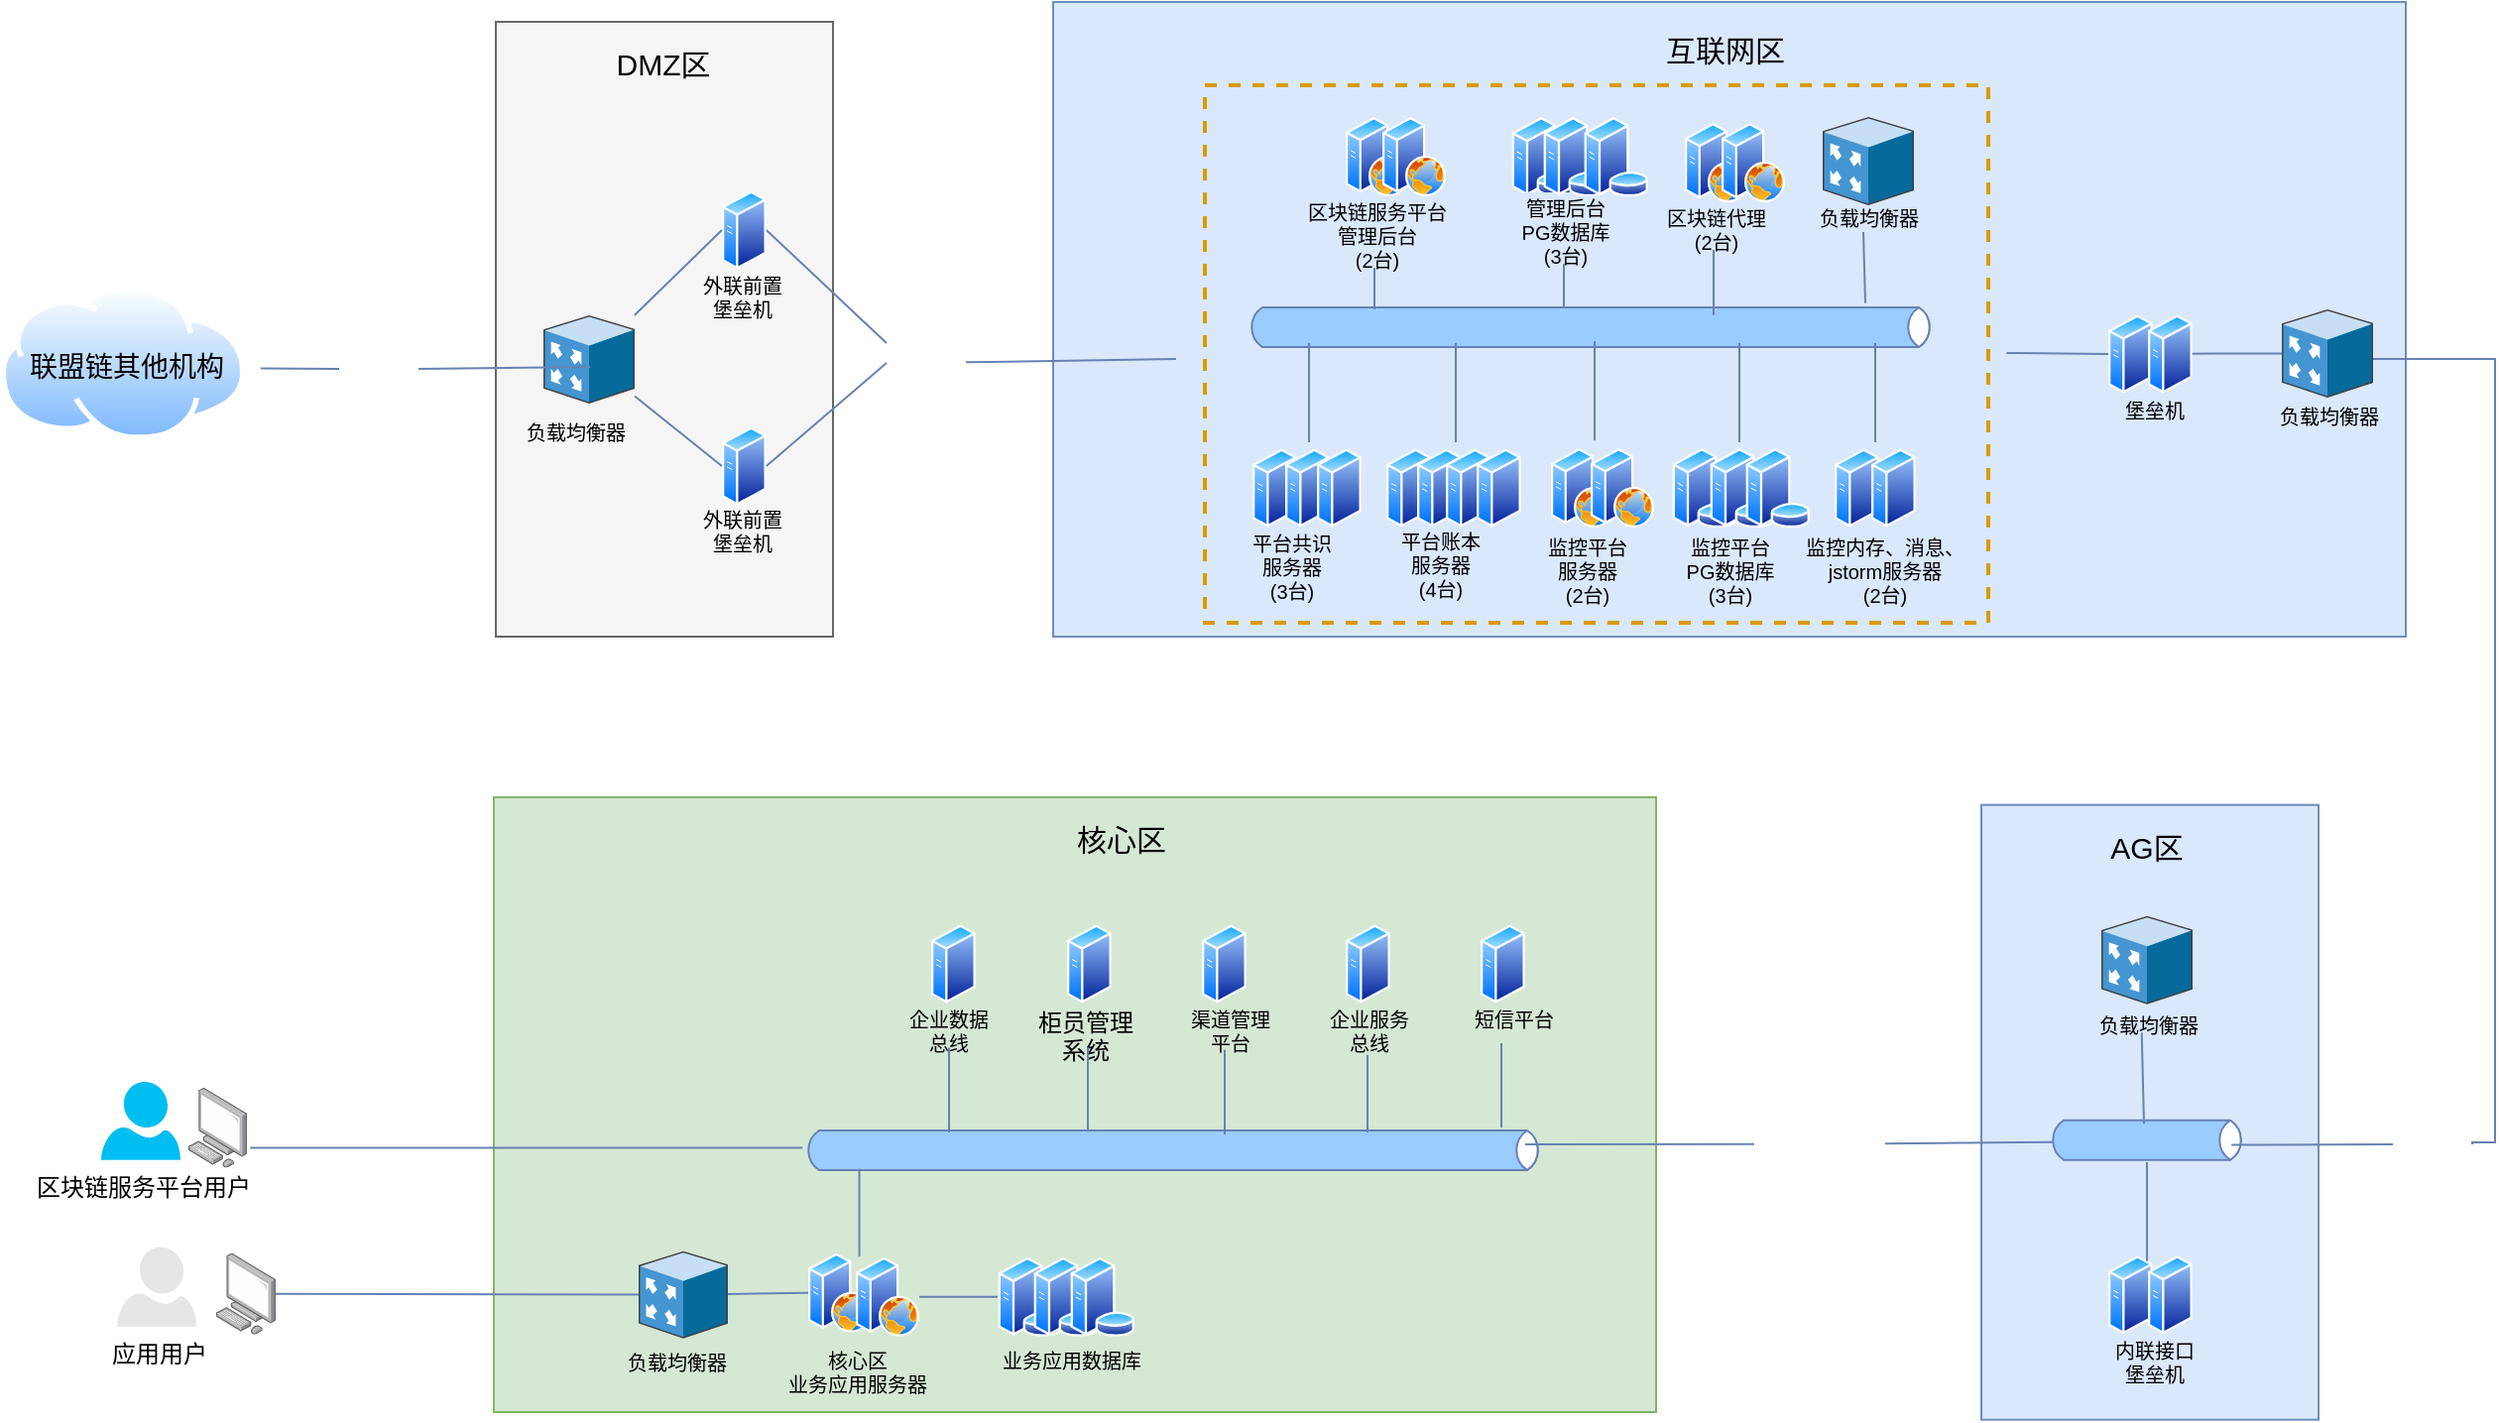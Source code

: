 <mxfile version="12.1.3" type="github" pages="1">
  <diagram id="5cKMBXo00QwnDW6Vnjaq" name="Page-1">
    <mxGraphModel dx="1553" dy="948" grid="0" gridSize="10" guides="1" tooltips="1" connect="1" arrows="1" fold="1" page="1" pageScale="1" pageWidth="3300" pageHeight="4681" math="0" shadow="0">
      <root>
        <mxCell id="0"/>
        <mxCell id="1" parent="0"/>
        <mxCell id="jVW55D45m2aqDD3Mp7KM-1" value="" style="rounded=0;whiteSpace=wrap;html=1;strokeColor=#6c8ebf;strokeWidth=1;fillColor=#dae8fc;fontSize=12;align=center;" parent="1" vertex="1">
          <mxGeometry x="558" y="30" width="682" height="320" as="geometry"/>
        </mxCell>
        <mxCell id="jVW55D45m2aqDD3Mp7KM-2" value="" style="rounded=0;whiteSpace=wrap;html=1;strokeColor=#666666;fillColor=#f5f5f5;fontSize=12;align=center;fontColor=#333333;" parent="1" vertex="1">
          <mxGeometry x="277" y="40" width="170" height="310" as="geometry"/>
        </mxCell>
        <mxCell id="jVW55D45m2aqDD3Mp7KM-9" value="" style="shape=image;html=1;verticalAlign=top;verticalLabelPosition=bottom;labelBackgroundColor=#ffffff;imageAspect=0;aspect=fixed;image=https://cdn4.iconfinder.com/data/icons/VISTA/networking/png/128/firewall.png;strokeColor=#6881B3;fillColor=#99CCFF;fontSize=12;align=center;" parent="1" vertex="1">
          <mxGeometry x="198" y="195" width="40" height="40" as="geometry"/>
        </mxCell>
        <mxCell id="jVW55D45m2aqDD3Mp7KM-10" value="" style="endArrow=none;html=1;fontSize=12;entryX=0;entryY=0.5;entryDx=0;entryDy=0;exitX=1.114;exitY=0.482;exitDx=0;exitDy=0;exitPerimeter=0;strokeColor=#6881B3;" parent="1" target="jVW55D45m2aqDD3Mp7KM-9" edge="1">
          <mxGeometry width="50" height="50" relative="1" as="geometry">
            <mxPoint x="158.42" y="214.762" as="sourcePoint"/>
            <mxPoint x="215" y="252" as="targetPoint"/>
          </mxGeometry>
        </mxCell>
        <mxCell id="jVW55D45m2aqDD3Mp7KM-11" value="" style="shadow=0;dashed=0;html=1;labelPosition=center;verticalLabelPosition=bottom;verticalAlign=top;align=center;outlineConnect=0;shape=mxgraph.veeam.3d.proxy_appliance;direction=east;" parent="1" vertex="1">
          <mxGeometry x="301" y="188" width="46" height="44.562" as="geometry"/>
        </mxCell>
        <mxCell id="jVW55D45m2aqDD3Mp7KM-12" value="&lt;font style=&quot;font-size: 15px&quot;&gt;DMZ区&lt;/font&gt;" style="text;html=1;resizable=0;points=[];autosize=1;align=center;verticalAlign=top;spacingTop=-4;fontSize=12;" parent="1" vertex="1">
          <mxGeometry x="332" y="50" width="58" height="15" as="geometry"/>
        </mxCell>
        <mxCell id="jVW55D45m2aqDD3Mp7KM-13" value="" style="endArrow=none;html=1;strokeColor=#6881B3;strokeWidth=1;fontSize=12;exitX=1;exitY=0.5;exitDx=0;exitDy=0;entryX=0.512;entryY=0.583;entryDx=0;entryDy=0;entryPerimeter=0;" parent="1" source="jVW55D45m2aqDD3Mp7KM-9" target="jVW55D45m2aqDD3Mp7KM-11" edge="1">
          <mxGeometry width="50" height="50" relative="1" as="geometry">
            <mxPoint x="217" y="205" as="sourcePoint"/>
            <mxPoint x="327" y="132" as="targetPoint"/>
          </mxGeometry>
        </mxCell>
        <mxCell id="jVW55D45m2aqDD3Mp7KM-14" value="&lt;font style=&quot;font-size: 15px&quot;&gt;互联网区&lt;/font&gt;" style="text;html=1;resizable=0;points=[];autosize=1;align=left;verticalAlign=top;spacingTop=-4;fontSize=12;" parent="1" vertex="1">
          <mxGeometry x="864.5" y="43" width="70" height="15" as="geometry"/>
        </mxCell>
        <mxCell id="jVW55D45m2aqDD3Mp7KM-15" value="" style="shape=image;html=1;verticalAlign=top;verticalLabelPosition=bottom;labelBackgroundColor=#ffffff;imageAspect=0;aspect=fixed;image=https://cdn4.iconfinder.com/data/icons/VISTA/networking/png/128/firewall.png;strokeColor=#6881B3;fillColor=#99CCFF;fontSize=12;align=center;" parent="1" vertex="1">
          <mxGeometry x="474" y="192" width="40" height="40" as="geometry"/>
        </mxCell>
        <mxCell id="jVW55D45m2aqDD3Mp7KM-16" value="" style="endArrow=none;html=1;strokeColor=#6881B3;strokeWidth=1;fontSize=12;exitX=1;exitY=0.5;exitDx=0;exitDy=0;entryX=0;entryY=0.25;entryDx=0;entryDy=0;" parent="1" source="jVW55D45m2aqDD3Mp7KM-80" target="jVW55D45m2aqDD3Mp7KM-15" edge="1">
          <mxGeometry width="50" height="50" relative="1" as="geometry">
            <mxPoint x="400.4" y="217.12" as="sourcePoint"/>
            <mxPoint x="537" y="262" as="targetPoint"/>
          </mxGeometry>
        </mxCell>
        <mxCell id="jVW55D45m2aqDD3Mp7KM-18" value="" style="endArrow=none;html=1;strokeColor=#6881B3;strokeWidth=1;fontSize=12;" parent="1" source="jVW55D45m2aqDD3Mp7KM-15" edge="1">
          <mxGeometry width="50" height="50" relative="1" as="geometry">
            <mxPoint x="554" y="292" as="sourcePoint"/>
            <mxPoint x="620" y="210" as="targetPoint"/>
          </mxGeometry>
        </mxCell>
        <mxCell id="jVW55D45m2aqDD3Mp7KM-19" value="外联前置&lt;br style=&quot;font-size: 10px&quot;&gt;堡垒机" style="text;html=1;resizable=0;points=[];autosize=1;align=center;verticalAlign=top;spacingTop=-4;fontSize=10;" parent="1" vertex="1">
          <mxGeometry x="376" y="165" width="50" height="24" as="geometry"/>
        </mxCell>
        <mxCell id="jVW55D45m2aqDD3Mp7KM-31" value="" style="rounded=0;whiteSpace=wrap;html=1;strokeColor=#6c8ebf;strokeWidth=1;fillColor=#dae8fc;fontSize=8;align=center;" parent="1" vertex="1">
          <mxGeometry x="1026" y="434.853" width="170" height="310" as="geometry"/>
        </mxCell>
        <mxCell id="jVW55D45m2aqDD3Mp7KM-32" value="&lt;font style=&quot;font-size: 15px&quot;&gt;AG区&lt;/font&gt;" style="text;html=1;resizable=0;points=[];autosize=1;align=center;verticalAlign=top;spacingTop=-4;fontSize=12;" parent="1" vertex="1">
          <mxGeometry x="1085.5" y="444.853" width="47" height="15" as="geometry"/>
        </mxCell>
        <mxCell id="jVW55D45m2aqDD3Mp7KM-33" value="负载均衡器" style="text;html=1;resizable=0;points=[];autosize=1;align=center;verticalAlign=top;spacingTop=-4;fontSize=10;" parent="1" vertex="1">
          <mxGeometry x="287" y="239" width="60" height="10" as="geometry"/>
        </mxCell>
        <mxCell id="jVW55D45m2aqDD3Mp7KM-35" value="" style="shadow=0;dashed=0;html=1;labelPosition=center;verticalLabelPosition=bottom;verticalAlign=top;align=center;outlineConnect=0;shape=mxgraph.veeam.3d.proxy_appliance;direction=east;" parent="1" vertex="1">
          <mxGeometry x="1086.5" y="490.853" width="46" height="44.562" as="geometry"/>
        </mxCell>
        <mxCell id="jVW55D45m2aqDD3Mp7KM-36" value="负载均衡器" style="text;html=1;resizable=0;points=[];autosize=1;align=center;verticalAlign=top;spacingTop=-4;fontSize=10;" parent="1" vertex="1">
          <mxGeometry x="1079.5" y="537.853" width="60" height="10" as="geometry"/>
        </mxCell>
        <mxCell id="jVW55D45m2aqDD3Mp7KM-37" value="" style="html=1;fillColor=#99CCFF;strokeColor=#6881B3;gradientColor=none;gradientDirection=north;strokeWidth=1;shape=mxgraph.networks.bus;gradientColor=none;gradientDirection=north;fontColor=#ffffff;perimeter=backbonePerimeter;backboneSize=20;align=center;fontSize=12;" parent="1" vertex="1">
          <mxGeometry x="1059.5" y="598.853" width="100" height="10" as="geometry"/>
        </mxCell>
        <mxCell id="jVW55D45m2aqDD3Mp7KM-140" style="edgeStyle=orthogonalEdgeStyle;rounded=0;orthogonalLoop=1;jettySize=auto;html=1;exitX=1;exitY=0.5;exitDx=0;exitDy=0;strokeColor=#6881B3;endArrow=none;endFill=0;" parent="1" source="jVW55D45m2aqDD3Mp7KM-39" target="jVW55D45m2aqDD3Mp7KM-137" edge="1">
          <mxGeometry relative="1" as="geometry">
            <Array as="points">
              <mxPoint x="1285" y="605"/>
              <mxPoint x="1285" y="210"/>
            </Array>
          </mxGeometry>
        </mxCell>
        <mxCell id="jVW55D45m2aqDD3Mp7KM-39" value="" style="shape=image;html=1;verticalAlign=top;verticalLabelPosition=bottom;labelBackgroundColor=#ffffff;imageAspect=0;aspect=fixed;image=https://cdn4.iconfinder.com/data/icons/VISTA/networking/png/128/firewall.png;strokeColor=#6881B3;fillColor=#99CCFF;fontSize=12;align=center;" parent="1" vertex="1">
          <mxGeometry x="1233.5" y="586" width="40" height="40" as="geometry"/>
        </mxCell>
        <mxCell id="jVW55D45m2aqDD3Mp7KM-40" value="" style="endArrow=none;html=1;strokeColor=#6881B3;strokeWidth=1;fontSize=8;exitX=0.485;exitY=-0.318;exitDx=0;exitDy=0;exitPerimeter=0;entryX=0.456;entryY=1.182;entryDx=0;entryDy=0;entryPerimeter=0;" parent="1" source="jVW55D45m2aqDD3Mp7KM-37" target="jVW55D45m2aqDD3Mp7KM-36" edge="1">
          <mxGeometry width="50" height="50" relative="1" as="geometry">
            <mxPoint x="1190.5" y="589.853" as="sourcePoint"/>
            <mxPoint x="1240.5" y="539.853" as="targetPoint"/>
          </mxGeometry>
        </mxCell>
        <mxCell id="jVW55D45m2aqDD3Mp7KM-41" value="" style="group" parent="1" vertex="1" connectable="0">
          <mxGeometry x="1090" y="661.853" width="42.4" height="40" as="geometry"/>
        </mxCell>
        <mxCell id="jVW55D45m2aqDD3Mp7KM-42" value="" style="aspect=fixed;perimeter=ellipsePerimeter;html=1;align=center;shadow=0;dashed=0;spacingTop=3;image;image=img/lib/active_directory/generic_server.svg;strokeColor=#6881B3;strokeWidth=1;fillColor=#99CCFF;fontSize=8;" parent="jVW55D45m2aqDD3Mp7KM-41" vertex="1">
          <mxGeometry width="22.4" height="40" as="geometry"/>
        </mxCell>
        <mxCell id="jVW55D45m2aqDD3Mp7KM-43" value="" style="aspect=fixed;perimeter=ellipsePerimeter;html=1;align=center;shadow=0;dashed=0;spacingTop=3;image;image=img/lib/active_directory/generic_server.svg;strokeColor=#6881B3;strokeWidth=1;fillColor=#99CCFF;fontSize=8;" parent="jVW55D45m2aqDD3Mp7KM-41" vertex="1">
          <mxGeometry x="20" width="22.4" height="40" as="geometry"/>
        </mxCell>
        <mxCell id="jVW55D45m2aqDD3Mp7KM-44" value="内联接口&lt;br style=&quot;font-size: 10px;&quot;&gt;堡垒机" style="text;html=1;resizable=0;points=[];autosize=1;align=center;verticalAlign=top;spacingTop=-4;fontSize=10;" parent="1" vertex="1">
          <mxGeometry x="1087.5" y="701.853" width="50" height="20" as="geometry"/>
        </mxCell>
        <mxCell id="jVW55D45m2aqDD3Mp7KM-45" value="" style="strokeColor=#6881B3;edgeStyle=none;rounded=0;endArrow=none;html=1;strokeWidth=1;fontSize=12;" parent="1" edge="1">
          <mxGeometry relative="1" as="geometry">
            <mxPoint x="1109.5" y="664.853" as="sourcePoint"/>
            <mxPoint x="1109.5" y="615.0" as="targetPoint"/>
            <Array as="points">
              <mxPoint x="1109.5" y="641.853"/>
            </Array>
          </mxGeometry>
        </mxCell>
        <mxCell id="jVW55D45m2aqDD3Mp7KM-46" value="" style="rounded=0;whiteSpace=wrap;html=1;strokeColor=#82b366;strokeWidth=1;fillColor=#d5e8d4;fontSize=8;align=center;" parent="1" vertex="1">
          <mxGeometry x="276" y="431" width="586" height="310" as="geometry"/>
        </mxCell>
        <mxCell id="jVW55D45m2aqDD3Mp7KM-47" value="" style="html=1;fillColor=#99CCFF;strokeColor=#6881B3;gradientColor=none;gradientDirection=north;strokeWidth=1;shape=mxgraph.networks.bus;gradientColor=none;gradientDirection=north;fontColor=#ffffff;perimeter=backbonePerimeter;backboneSize=20;align=center;" parent="1" vertex="1">
          <mxGeometry x="432" y="599" width="373" height="20" as="geometry"/>
        </mxCell>
        <mxCell id="jVW55D45m2aqDD3Mp7KM-48" value="" style="strokeColor=#6881B3;edgeStyle=none;rounded=0;endArrow=none;html=1;strokeWidth=1;fontSize=8;" parent="1" edge="1">
          <mxGeometry relative="1" as="geometry">
            <mxPoint x="505.5" y="557.353" as="sourcePoint"/>
            <mxPoint x="505.5" y="600.029" as="targetPoint"/>
          </mxGeometry>
        </mxCell>
        <mxCell id="jVW55D45m2aqDD3Mp7KM-49" value="" style="strokeColor=#6881B3;edgeStyle=none;rounded=0;endArrow=none;html=1;strokeWidth=1;fontSize=8;" parent="1" edge="1">
          <mxGeometry relative="1" as="geometry">
            <mxPoint x="644.5" y="558.353" as="sourcePoint"/>
            <mxPoint x="644.5" y="601.029" as="targetPoint"/>
          </mxGeometry>
        </mxCell>
        <mxCell id="jVW55D45m2aqDD3Mp7KM-50" value="" style="strokeColor=#6881B3;edgeStyle=none;rounded=0;endArrow=none;html=1;strokeWidth=1;fontSize=8;" parent="1" edge="1">
          <mxGeometry relative="1" as="geometry">
            <mxPoint x="716.5" y="560.853" as="sourcePoint"/>
            <mxPoint x="716.5" y="600.02" as="targetPoint"/>
          </mxGeometry>
        </mxCell>
        <mxCell id="jVW55D45m2aqDD3Mp7KM-51" value="" style="shadow=0;dashed=0;html=1;labelPosition=center;verticalLabelPosition=bottom;verticalAlign=top;align=center;outlineConnect=0;shape=mxgraph.veeam.3d.proxy_appliance;direction=east;" parent="1" vertex="1">
          <mxGeometry x="349" y="659.853" width="45" height="44" as="geometry"/>
        </mxCell>
        <mxCell id="jVW55D45m2aqDD3Mp7KM-52" value="负载均衡器" style="text;html=1;resizable=0;points=[];autosize=1;align=center;verticalAlign=top;spacingTop=-4;fontSize=10;" parent="1" vertex="1">
          <mxGeometry x="338" y="707.853" width="60" height="10" as="geometry"/>
        </mxCell>
        <mxCell id="jVW55D45m2aqDD3Mp7KM-53" value="" style="aspect=fixed;perimeter=ellipsePerimeter;html=1;align=center;shadow=0;dashed=0;spacingTop=3;image;image=img/lib/active_directory/generic_server.svg;strokeColor=#6881B3;strokeWidth=1;fillColor=#99CCFF;fontSize=8;" parent="1" vertex="1">
          <mxGeometry x="705.5" y="495" width="22.4" height="40" as="geometry"/>
        </mxCell>
        <mxCell id="jVW55D45m2aqDD3Mp7KM-54" value="" style="aspect=fixed;perimeter=ellipsePerimeter;html=1;align=center;shadow=0;dashed=0;spacingTop=3;image;image=img/lib/active_directory/generic_server.svg;strokeColor=#6881B3;strokeWidth=1;fillColor=#99CCFF;fontSize=8;" parent="1" vertex="1">
          <mxGeometry x="633" y="495" width="22.4" height="40" as="geometry"/>
        </mxCell>
        <mxCell id="jVW55D45m2aqDD3Mp7KM-55" value="企业服务&lt;br&gt;总线" style="text;html=1;resizable=0;points=[];autosize=1;align=center;verticalAlign=top;spacingTop=-4;fontSize=10;" parent="1" vertex="1">
          <mxGeometry x="688" y="535" width="58" height="24" as="geometry"/>
        </mxCell>
        <mxCell id="jVW55D45m2aqDD3Mp7KM-56" value="渠道管理&lt;br&gt;平台" style="text;html=1;resizable=0;points=[];autosize=1;align=center;verticalAlign=top;spacingTop=-4;fontSize=10;" parent="1" vertex="1">
          <mxGeometry x="618" y="535" width="58" height="24" as="geometry"/>
        </mxCell>
        <mxCell id="jVW55D45m2aqDD3Mp7KM-57" value="" style="aspect=fixed;perimeter=ellipsePerimeter;html=1;align=center;shadow=0;dashed=0;spacingTop=3;image;image=img/lib/active_directory/generic_server.svg;strokeColor=#6881B3;strokeWidth=1;fillColor=#99CCFF;fontSize=8;" parent="1" vertex="1">
          <mxGeometry x="496.5" y="495" width="22.4" height="40" as="geometry"/>
        </mxCell>
        <mxCell id="jVW55D45m2aqDD3Mp7KM-58" value="企业数据&lt;br&gt;总线" style="text;html=1;resizable=0;points=[];autosize=1;align=center;verticalAlign=top;spacingTop=-4;fontSize=10;" parent="1" vertex="1">
          <mxGeometry x="476" y="534.853" width="58" height="24" as="geometry"/>
        </mxCell>
        <mxCell id="jVW55D45m2aqDD3Mp7KM-59" value="" style="group" parent="1" vertex="1" connectable="0">
          <mxGeometry x="434.5" y="660.853" width="56" height="40" as="geometry"/>
        </mxCell>
        <mxCell id="jVW55D45m2aqDD3Mp7KM-60" value="" style="aspect=fixed;perimeter=ellipsePerimeter;html=1;align=center;shadow=0;dashed=0;spacingTop=3;image;image=img/lib/active_directory/web_server.svg;strokeColor=#6881B3;strokeWidth=1;fillColor=#99CCFF;fontSize=12;" parent="jVW55D45m2aqDD3Mp7KM-59" vertex="1">
          <mxGeometry width="32" height="40" as="geometry"/>
        </mxCell>
        <mxCell id="jVW55D45m2aqDD3Mp7KM-61" value="" style="aspect=fixed;perimeter=ellipsePerimeter;html=1;align=center;shadow=0;dashed=0;spacingTop=3;image;image=img/lib/active_directory/web_server.svg;strokeColor=#6881B3;strokeWidth=1;fillColor=#99CCFF;fontSize=12;" parent="jVW55D45m2aqDD3Mp7KM-59" vertex="1">
          <mxGeometry x="24" y="2" width="32" height="40" as="geometry"/>
        </mxCell>
        <mxCell id="jVW55D45m2aqDD3Mp7KM-62" value="核心区&lt;br&gt;业务应用服务器" style="text;html=1;resizable=0;points=[];autosize=1;align=center;verticalAlign=top;spacingTop=-4;fontSize=10;" parent="1" vertex="1">
          <mxGeometry x="418.5" y="706.853" width="80" height="24" as="geometry"/>
        </mxCell>
        <mxCell id="jVW55D45m2aqDD3Mp7KM-63" value="业务应用数据库" style="text;html=1;resizable=0;points=[];autosize=1;align=center;verticalAlign=top;spacingTop=-4;fontSize=10;" parent="1" vertex="1">
          <mxGeometry x="519.5" y="706.853" width="94" height="12" as="geometry"/>
        </mxCell>
        <mxCell id="jVW55D45m2aqDD3Mp7KM-64" value="" style="aspect=fixed;perimeter=ellipsePerimeter;html=1;align=center;shadow=0;dashed=0;spacingTop=3;image;image=img/lib/active_directory/database_server.svg;strokeColor=#6881B3;strokeWidth=1;fillColor=#99CCFF;fontSize=8;" parent="1" vertex="1">
          <mxGeometry x="530" y="662.853" width="32.8" height="40" as="geometry"/>
        </mxCell>
        <mxCell id="jVW55D45m2aqDD3Mp7KM-65" value="" style="aspect=fixed;perimeter=ellipsePerimeter;html=1;align=center;shadow=0;dashed=0;spacingTop=3;image;image=img/lib/active_directory/database_server.svg;strokeColor=#6881B3;strokeWidth=1;fillColor=#99CCFF;fontSize=8;" parent="1" vertex="1">
          <mxGeometry x="548" y="662.853" width="32.8" height="40" as="geometry"/>
        </mxCell>
        <mxCell id="jVW55D45m2aqDD3Mp7KM-66" value="" style="aspect=fixed;perimeter=ellipsePerimeter;html=1;align=center;shadow=0;dashed=0;spacingTop=3;image;image=img/lib/active_directory/database_server.svg;strokeColor=#6881B3;strokeWidth=1;fillColor=#99CCFF;fontSize=8;" parent="1" vertex="1">
          <mxGeometry x="566.5" y="662.853" width="32.8" height="40" as="geometry"/>
        </mxCell>
        <mxCell id="jVW55D45m2aqDD3Mp7KM-67" value="&lt;font style=&quot;font-size: 15px&quot;&gt;核心区&lt;/font&gt;" style="text;html=1;resizable=0;points=[];autosize=1;align=center;verticalAlign=top;spacingTop=-4;fontSize=12;" parent="1" vertex="1">
          <mxGeometry x="564.5" y="441.353" width="55" height="15" as="geometry"/>
        </mxCell>
        <mxCell id="jVW55D45m2aqDD3Mp7KM-68" value="" style="shape=image;html=1;verticalAlign=top;verticalLabelPosition=bottom;labelBackgroundColor=#ffffff;imageAspect=0;aspect=fixed;image=https://cdn4.iconfinder.com/data/icons/VISTA/networking/png/128/firewall.png;strokeColor=#6881B3;fillColor=#99CCFF;fontSize=12;align=center;" parent="1" vertex="1">
          <mxGeometry x="911.5" y="585.853" width="40" height="40" as="geometry"/>
        </mxCell>
        <mxCell id="jVW55D45m2aqDD3Mp7KM-69" value="" style="points=[];aspect=fixed;html=1;align=center;shadow=0;dashed=0;image;image=img/lib/allied_telesis/computer_and_terminals/Personal_Computer.svg;strokeColor=#6881B3;fillColor=#99CCFF;fontSize=12;" parent="1" vertex="1">
          <mxGeometry x="122" y="577.45" width="29.5" height="40.317" as="geometry"/>
        </mxCell>
        <mxCell id="jVW55D45m2aqDD3Mp7KM-70" value="" style="verticalLabelPosition=bottom;html=1;verticalAlign=top;align=center;strokeColor=none;fillColor=#00BEF2;shape=mxgraph.azure.user;" parent="1" vertex="1">
          <mxGeometry x="78" y="574.5" width="40" height="39.333" as="geometry"/>
        </mxCell>
        <mxCell id="jVW55D45m2aqDD3Mp7KM-71" value="区块链服务平台用户" style="text;html=1;resizable=0;points=[];autosize=1;align=center;verticalAlign=top;spacingTop=-4;fontSize=12;" parent="1" vertex="1">
          <mxGeometry x="40" y="617.833" width="118" height="14" as="geometry"/>
        </mxCell>
        <mxCell id="jVW55D45m2aqDD3Mp7KM-72" value="" style="endArrow=none;html=1;strokeColor=#6881B3;exitX=0.926;exitY=0.743;exitDx=0;exitDy=0;exitPerimeter=0;entryX=0;entryY=0.5;entryDx=0;entryDy=0;" parent="1" source="jVW55D45m2aqDD3Mp7KM-37" target="jVW55D45m2aqDD3Mp7KM-39" edge="1">
          <mxGeometry width="50" height="50" relative="1" as="geometry">
            <mxPoint x="1227" y="701" as="sourcePoint"/>
            <mxPoint x="1277" y="651" as="targetPoint"/>
          </mxGeometry>
        </mxCell>
        <mxCell id="jVW55D45m2aqDD3Mp7KM-73" value="" style="points=[];aspect=fixed;html=1;align=center;shadow=0;dashed=0;image;image=img/lib/allied_telesis/computer_and_terminals/Personal_Computer.svg;strokeColor=#6881B3;fillColor=#99CCFF;fontSize=12;" parent="1" vertex="1">
          <mxGeometry x="136" y="660.853" width="30" height="41" as="geometry"/>
        </mxCell>
        <mxCell id="jVW55D45m2aqDD3Mp7KM-74" value="" style="verticalLabelPosition=bottom;html=1;verticalAlign=top;align=center;strokeColor=none;fillColor=#E6E6E6;shape=mxgraph.azure.user;" parent="1" vertex="1">
          <mxGeometry x="86" y="657.853" width="40" height="40" as="geometry"/>
        </mxCell>
        <mxCell id="jVW55D45m2aqDD3Mp7KM-75" value="应用用户" style="text;html=1;resizable=0;points=[];autosize=1;align=center;verticalAlign=top;spacingTop=-4;fontSize=12;" parent="1" vertex="1">
          <mxGeometry x="78" y="701.853" width="58" height="14" as="geometry"/>
        </mxCell>
        <mxCell id="jVW55D45m2aqDD3Mp7KM-76" value="" style="endArrow=none;html=1;strokeColor=#6881B3;entryX=0;entryY=0.5;entryDx=0;entryDy=0;" parent="1" target="jVW55D45m2aqDD3Mp7KM-68" edge="1">
          <mxGeometry width="50" height="50" relative="1" as="geometry">
            <mxPoint x="796" y="606" as="sourcePoint"/>
            <mxPoint x="770" y="640" as="targetPoint"/>
          </mxGeometry>
        </mxCell>
        <mxCell id="jVW55D45m2aqDD3Mp7KM-77" value="" style="endArrow=none;html=1;strokeColor=#6881B3;entryX=0.024;entryY=0.6;entryDx=0;entryDy=0;entryPerimeter=0;" parent="1" target="jVW55D45m2aqDD3Mp7KM-37" edge="1">
          <mxGeometry width="50" height="50" relative="1" as="geometry">
            <mxPoint x="977.5" y="605.661" as="sourcePoint"/>
            <mxPoint x="880" y="604" as="targetPoint"/>
          </mxGeometry>
        </mxCell>
        <mxCell id="jVW55D45m2aqDD3Mp7KM-78" value="" style="endArrow=none;html=1;strokeColor=#6881B3;" parent="1" source="jVW55D45m2aqDD3Mp7KM-73" target="jVW55D45m2aqDD3Mp7KM-51" edge="1">
          <mxGeometry width="50" height="50" relative="1" as="geometry">
            <mxPoint x="249" y="615" as="sourcePoint"/>
            <mxPoint x="299" y="565" as="targetPoint"/>
          </mxGeometry>
        </mxCell>
        <mxCell id="jVW55D45m2aqDD3Mp7KM-79" value="" style="aspect=fixed;perimeter=ellipsePerimeter;html=1;align=center;shadow=0;dashed=0;spacingTop=3;image;image=img/lib/active_directory/generic_server.svg;strokeColor=#6881B3;strokeWidth=1;fillColor=#99CCFF;fontSize=8;" parent="1" vertex="1">
          <mxGeometry x="391" y="244" width="22.4" height="40" as="geometry"/>
        </mxCell>
        <mxCell id="jVW55D45m2aqDD3Mp7KM-80" value="" style="aspect=fixed;perimeter=ellipsePerimeter;html=1;align=center;shadow=0;dashed=0;spacingTop=3;image;image=img/lib/active_directory/generic_server.svg;strokeColor=#6881B3;strokeWidth=1;fillColor=#99CCFF;fontSize=8;" parent="1" vertex="1">
          <mxGeometry x="391" y="125" width="22.4" height="40" as="geometry"/>
        </mxCell>
        <mxCell id="jVW55D45m2aqDD3Mp7KM-81" value="外联前置&lt;br style=&quot;font-size: 10px&quot;&gt;堡垒机" style="text;html=1;resizable=0;points=[];autosize=1;align=center;verticalAlign=top;spacingTop=-4;fontSize=10;" parent="1" vertex="1">
          <mxGeometry x="376" y="282.5" width="50" height="24" as="geometry"/>
        </mxCell>
        <mxCell id="jVW55D45m2aqDD3Mp7KM-82" value="" style="endArrow=none;html=1;entryX=0;entryY=0.5;entryDx=0;entryDy=0;strokeColor=#6881B3;" parent="1" source="jVW55D45m2aqDD3Mp7KM-11" target="jVW55D45m2aqDD3Mp7KM-80" edge="1">
          <mxGeometry width="50" height="50" relative="1" as="geometry">
            <mxPoint x="337" y="173" as="sourcePoint"/>
            <mxPoint x="387" y="123" as="targetPoint"/>
          </mxGeometry>
        </mxCell>
        <mxCell id="jVW55D45m2aqDD3Mp7KM-83" value="" style="endArrow=none;html=1;strokeColor=#6881B3;exitX=0;exitY=0.5;exitDx=0;exitDy=0;" parent="1" source="jVW55D45m2aqDD3Mp7KM-79" target="jVW55D45m2aqDD3Mp7KM-11" edge="1">
          <mxGeometry width="50" height="50" relative="1" as="geometry">
            <mxPoint x="294" y="353" as="sourcePoint"/>
            <mxPoint x="344" y="303" as="targetPoint"/>
          </mxGeometry>
        </mxCell>
        <mxCell id="jVW55D45m2aqDD3Mp7KM-84" value="" style="endArrow=none;html=1;strokeColor=#6881B3;exitX=1;exitY=0.5;exitDx=0;exitDy=0;entryX=0;entryY=0.5;entryDx=0;entryDy=0;" parent="1" source="jVW55D45m2aqDD3Mp7KM-79" target="jVW55D45m2aqDD3Mp7KM-15" edge="1">
          <mxGeometry width="50" height="50" relative="1" as="geometry">
            <mxPoint x="472" y="366" as="sourcePoint"/>
            <mxPoint x="522" y="316" as="targetPoint"/>
          </mxGeometry>
        </mxCell>
        <mxCell id="jVW55D45m2aqDD3Mp7KM-116" value="" style="endArrow=none;html=1;strokeColor=#6881B3;entryX=0;entryY=0.5;entryDx=0;entryDy=0;" parent="1" source="jVW55D45m2aqDD3Mp7KM-51" target="jVW55D45m2aqDD3Mp7KM-60" edge="1">
          <mxGeometry width="50" height="50" relative="1" as="geometry">
            <mxPoint x="416" y="709" as="sourcePoint"/>
            <mxPoint x="466" y="659" as="targetPoint"/>
          </mxGeometry>
        </mxCell>
        <mxCell id="jVW55D45m2aqDD3Mp7KM-117" style="edgeStyle=orthogonalEdgeStyle;rounded=0;orthogonalLoop=1;jettySize=auto;html=1;endArrow=none;endFill=0;strokeColor=#6881B3;" parent="1" source="jVW55D45m2aqDD3Mp7KM-61" target="jVW55D45m2aqDD3Mp7KM-64" edge="1">
          <mxGeometry relative="1" as="geometry"/>
        </mxCell>
        <mxCell id="jVW55D45m2aqDD3Mp7KM-118" value="" style="aspect=fixed;perimeter=ellipsePerimeter;html=1;align=center;shadow=0;dashed=0;spacingTop=3;image;image=img/lib/active_directory/generic_server.svg;strokeColor=#6881B3;strokeWidth=1;fillColor=#99CCFF;fontSize=8;" parent="1" vertex="1">
          <mxGeometry x="773.5" y="495" width="22.4" height="40" as="geometry"/>
        </mxCell>
        <mxCell id="jVW55D45m2aqDD3Mp7KM-119" value="短信平台" style="text;html=1;resizable=0;points=[];autosize=1;align=center;verticalAlign=top;spacingTop=-4;fontSize=10;" parent="1" vertex="1">
          <mxGeometry x="761" y="535" width="58" height="14" as="geometry"/>
        </mxCell>
        <mxCell id="jVW55D45m2aqDD3Mp7KM-120" value="" style="aspect=fixed;perimeter=ellipsePerimeter;html=1;align=center;shadow=0;dashed=0;spacingTop=3;image;image=img/lib/active_directory/generic_server.svg;strokeColor=#6881B3;strokeWidth=1;fillColor=#99CCFF;fontSize=8;" parent="1" vertex="1">
          <mxGeometry x="565" y="495" width="22.4" height="40" as="geometry"/>
        </mxCell>
        <mxCell id="jVW55D45m2aqDD3Mp7KM-121" value="柜员管理&lt;br&gt;系统" style="text;html=1;resizable=0;points=[];autosize=1;align=center;verticalAlign=top;spacingTop=-4;" parent="1" vertex="1">
          <mxGeometry x="545" y="535" width="58" height="28" as="geometry"/>
        </mxCell>
        <mxCell id="jVW55D45m2aqDD3Mp7KM-122" style="edgeStyle=orthogonalEdgeStyle;rounded=0;orthogonalLoop=1;jettySize=auto;html=1;exitX=0.5;exitY=0;exitDx=0;exitDy=0;entryX=0.049;entryY=0.864;entryDx=0;entryDy=0;entryPerimeter=0;endArrow=none;endFill=0;strokeColor=#6881B3;" parent="1" edge="1">
          <mxGeometry relative="1" as="geometry">
            <mxPoint x="460.286" y="662.571" as="sourcePoint"/>
            <mxPoint x="460.286" y="618.286" as="targetPoint"/>
          </mxGeometry>
        </mxCell>
        <mxCell id="jVW55D45m2aqDD3Mp7KM-123" value="" style="endArrow=none;html=1;strokeColor=#6881B3;entryX=-0.001;entryY=0.436;entryDx=0;entryDy=0;entryPerimeter=0;exitX=1.056;exitY=0.751;exitDx=0;exitDy=0;exitPerimeter=0;" parent="1" source="jVW55D45m2aqDD3Mp7KM-69" target="jVW55D45m2aqDD3Mp7KM-47" edge="1">
          <mxGeometry width="50" height="50" relative="1" as="geometry">
            <mxPoint x="315" y="620" as="sourcePoint"/>
            <mxPoint x="365" y="570" as="targetPoint"/>
          </mxGeometry>
        </mxCell>
        <mxCell id="jVW55D45m2aqDD3Mp7KM-131" value="" style="strokeColor=#6881B3;edgeStyle=none;rounded=0;endArrow=none;html=1;strokeWidth=1;fontSize=8;" parent="1" edge="1">
          <mxGeometry relative="1" as="geometry">
            <mxPoint x="575.5" y="557" as="sourcePoint"/>
            <mxPoint x="575.5" y="599.676" as="targetPoint"/>
          </mxGeometry>
        </mxCell>
        <mxCell id="jVW55D45m2aqDD3Mp7KM-132" value="" style="strokeColor=#6881B3;edgeStyle=none;rounded=0;endArrow=none;html=1;strokeWidth=1;fontSize=8;" parent="1" edge="1">
          <mxGeometry relative="1" as="geometry">
            <mxPoint x="784" y="555" as="sourcePoint"/>
            <mxPoint x="784" y="597.676" as="targetPoint"/>
          </mxGeometry>
        </mxCell>
        <mxCell id="jVW55D45m2aqDD3Mp7KM-149" value="" style="edgeStyle=orthogonalEdgeStyle;rounded=0;orthogonalLoop=1;jettySize=auto;html=1;endArrow=none;endFill=0;strokeColor=#6881B3;fontSize=10;" parent="1" source="jVW55D45m2aqDD3Mp7KM-137" target="jVW55D45m2aqDD3Mp7KM-146" edge="1">
          <mxGeometry relative="1" as="geometry"/>
        </mxCell>
        <mxCell id="jVW55D45m2aqDD3Mp7KM-137" value="" style="shadow=0;dashed=0;html=1;labelPosition=center;verticalLabelPosition=bottom;verticalAlign=top;align=center;outlineConnect=0;shape=mxgraph.veeam.3d.proxy_appliance;direction=east;" parent="1" vertex="1">
          <mxGeometry x="1177.5" y="185" width="46" height="44.562" as="geometry"/>
        </mxCell>
        <mxCell id="jVW55D45m2aqDD3Mp7KM-138" value="负载均衡器" style="text;html=1;resizable=0;points=[];autosize=1;align=center;verticalAlign=top;spacingTop=-4;fontSize=10;" parent="1" vertex="1">
          <mxGeometry x="1170.5" y="231" width="60" height="10" as="geometry"/>
        </mxCell>
        <mxCell id="jVW55D45m2aqDD3Mp7KM-145" value="" style="group" parent="1" vertex="1" connectable="0">
          <mxGeometry x="1090" y="187.5" width="42.4" height="40" as="geometry"/>
        </mxCell>
        <mxCell id="jVW55D45m2aqDD3Mp7KM-146" value="" style="aspect=fixed;perimeter=ellipsePerimeter;html=1;align=center;shadow=0;dashed=0;spacingTop=3;image;image=img/lib/active_directory/generic_server.svg;strokeColor=#6881B3;strokeWidth=1;fillColor=#99CCFF;fontSize=8;" parent="jVW55D45m2aqDD3Mp7KM-145" vertex="1">
          <mxGeometry width="22.4" height="40" as="geometry"/>
        </mxCell>
        <mxCell id="jVW55D45m2aqDD3Mp7KM-147" value="" style="aspect=fixed;perimeter=ellipsePerimeter;html=1;align=center;shadow=0;dashed=0;spacingTop=3;image;image=img/lib/active_directory/generic_server.svg;strokeColor=#6881B3;strokeWidth=1;fillColor=#99CCFF;fontSize=8;" parent="jVW55D45m2aqDD3Mp7KM-145" vertex="1">
          <mxGeometry x="20" width="22.4" height="40" as="geometry"/>
        </mxCell>
        <mxCell id="jVW55D45m2aqDD3Mp7KM-148" value="堡垒机" style="text;html=1;resizable=0;points=[];autosize=1;align=center;verticalAlign=top;spacingTop=-4;fontSize=10;" parent="1" vertex="1">
          <mxGeometry x="1092.5" y="227.5" width="40" height="12" as="geometry"/>
        </mxCell>
        <mxCell id="jVW55D45m2aqDD3Mp7KM-150" style="edgeStyle=orthogonalEdgeStyle;rounded=0;orthogonalLoop=1;jettySize=auto;html=1;exitX=0;exitY=0.5;exitDx=0;exitDy=0;entryX=0.985;entryY=0.2;entryDx=0;entryDy=0;entryPerimeter=0;endArrow=none;endFill=0;strokeColor=#6881B3;fontSize=10;" parent="1" source="jVW55D45m2aqDD3Mp7KM-146" edge="1">
          <mxGeometry relative="1" as="geometry">
            <mxPoint x="1038.667" y="207" as="targetPoint"/>
          </mxGeometry>
        </mxCell>
        <mxCell id="jVW55D45m2aqDD3Mp7KM-151" value="" style="aspect=fixed;perimeter=ellipsePerimeter;html=1;align=center;shadow=0;dashed=0;spacingTop=3;image;image=img/lib/active_directory/internet_cloud.svg;fontSize=10;" parent="1" vertex="1">
          <mxGeometry x="27" y="173" width="124" height="78" as="geometry"/>
        </mxCell>
        <mxCell id="jVW55D45m2aqDD3Mp7KM-152" value="联盟链其他机构" style="text;html=1;resizable=0;points=[];autosize=1;align=left;verticalAlign=top;spacingTop=-4;fontSize=14;" parent="1" vertex="1">
          <mxGeometry x="40" y="203" width="80" height="12" as="geometry"/>
        </mxCell>
        <mxCell id="zUVz9iLzvqFxni2BXEmU-131" value="" style="rounded=0;whiteSpace=wrap;html=1;fillColor=none;fontSize=10;dashed=1;strokeColor=#d79b00;strokeWidth=2;" vertex="1" parent="1">
          <mxGeometry x="634.5" y="72" width="395" height="271" as="geometry"/>
        </mxCell>
        <mxCell id="zUVz9iLzvqFxni2BXEmU-132" value="" style="html=1;fillColor=#99CCFF;strokeColor=#6881B3;gradientColor=none;gradientDirection=north;strokeWidth=1;shape=mxgraph.networks.bus;gradientColor=none;gradientDirection=north;fontColor=#ffffff;perimeter=backbonePerimeter;backboneSize=20;align=center;fontSize=12;" vertex="1" parent="1">
          <mxGeometry x="655.5" y="189" width="347" height="10" as="geometry"/>
        </mxCell>
        <mxCell id="zUVz9iLzvqFxni2BXEmU-133" value="" style="strokeColor=#6881B3;edgeStyle=none;rounded=0;endArrow=none;html=1;strokeWidth=1;fontSize=12;" edge="1" parent="1">
          <mxGeometry relative="1" as="geometry">
            <mxPoint x="720" y="142.0" as="sourcePoint"/>
            <mxPoint x="720" y="184.929" as="targetPoint"/>
          </mxGeometry>
        </mxCell>
        <mxCell id="zUVz9iLzvqFxni2BXEmU-134" value="" style="strokeColor=#6881B3;edgeStyle=none;rounded=0;endArrow=none;html=1;strokeWidth=1;fontSize=12;" edge="1" parent="1">
          <mxGeometry relative="1" as="geometry">
            <mxPoint x="815.5" y="141.5" as="sourcePoint"/>
            <mxPoint x="815.5" y="183.676" as="targetPoint"/>
          </mxGeometry>
        </mxCell>
        <mxCell id="zUVz9iLzvqFxni2BXEmU-135" value="" style="strokeColor=#6881B3;edgeStyle=none;rounded=0;endArrow=none;html=1;strokeWidth=1;fontSize=12;" edge="1" parent="1">
          <mxGeometry relative="1" as="geometry">
            <mxPoint x="687" y="252.0" as="sourcePoint"/>
            <mxPoint x="687" y="202.0" as="targetPoint"/>
          </mxGeometry>
        </mxCell>
        <mxCell id="zUVz9iLzvqFxni2BXEmU-136" value="区块链服务平台&lt;br&gt;管理后台&lt;br&gt;(2台)" style="text;html=1;resizable=0;points=[];autosize=1;align=center;verticalAlign=top;spacingTop=-4;fontSize=10;fillColor=#DAE8FC;" vertex="1" parent="1">
          <mxGeometry x="681" y="128" width="80" height="36" as="geometry"/>
        </mxCell>
        <mxCell id="zUVz9iLzvqFxni2BXEmU-137" value="平台共识&lt;br&gt;服务器&lt;br&gt;(3台)" style="text;html=1;resizable=0;points=[];autosize=1;align=center;verticalAlign=top;spacingTop=-4;fontSize=10;" vertex="1" parent="1">
          <mxGeometry x="652.5" y="295" width="50" height="36" as="geometry"/>
        </mxCell>
        <mxCell id="zUVz9iLzvqFxni2BXEmU-138" value="" style="aspect=fixed;perimeter=ellipsePerimeter;html=1;align=center;shadow=0;dashed=0;spacingTop=3;image;image=img/lib/active_directory/generic_server.svg;strokeColor=#6881B3;strokeWidth=1;fillColor=#99CCFF;fontSize=8;" vertex="1" parent="1">
          <mxGeometry x="658.5" y="255" width="22.4" height="40" as="geometry"/>
        </mxCell>
        <mxCell id="zUVz9iLzvqFxni2BXEmU-139" value="平台账本&lt;br&gt;服务器&lt;br&gt;(4台)" style="text;html=1;resizable=0;points=[];autosize=1;align=center;verticalAlign=top;spacingTop=-4;fontSize=10;" vertex="1" parent="1">
          <mxGeometry x="727.5" y="294" width="50" height="36" as="geometry"/>
        </mxCell>
        <mxCell id="zUVz9iLzvqFxni2BXEmU-140" value="" style="aspect=fixed;perimeter=ellipsePerimeter;html=1;align=center;shadow=0;dashed=0;spacingTop=3;image;image=img/lib/active_directory/web_server.svg;strokeColor=#6881B3;strokeWidth=1;fillColor=#99CCFF;fontSize=12;" vertex="1" parent="1">
          <mxGeometry x="705.5" y="88" width="32" height="40" as="geometry"/>
        </mxCell>
        <mxCell id="zUVz9iLzvqFxni2BXEmU-141" value="" style="aspect=fixed;perimeter=ellipsePerimeter;html=1;align=center;shadow=0;dashed=0;spacingTop=3;image;image=img/lib/active_directory/web_server.svg;strokeColor=#6881B3;strokeWidth=1;fillColor=#99CCFF;fontSize=12;" vertex="1" parent="1">
          <mxGeometry x="724" y="88" width="32" height="40" as="geometry"/>
        </mxCell>
        <mxCell id="zUVz9iLzvqFxni2BXEmU-142" value="" style="aspect=fixed;perimeter=ellipsePerimeter;html=1;align=center;shadow=0;dashed=0;spacingTop=3;image;image=img/lib/active_directory/database_server.svg;strokeColor=#6881B3;strokeWidth=1;fillColor=#99CCFF;fontSize=8;" vertex="1" parent="1">
          <mxGeometry x="789" y="88" width="32.8" height="40" as="geometry"/>
        </mxCell>
        <mxCell id="zUVz9iLzvqFxni2BXEmU-143" value="管理后台&lt;br style=&quot;font-size: 10px&quot;&gt;PG数据库&lt;br&gt;(3台)" style="text;html=1;resizable=0;points=[];autosize=1;align=center;verticalAlign=top;spacingTop=-4;fillColor=#DAE8FC;fontSize=10;" vertex="1" parent="1">
          <mxGeometry x="789" y="126" width="54" height="36" as="geometry"/>
        </mxCell>
        <mxCell id="zUVz9iLzvqFxni2BXEmU-144" value="" style="aspect=fixed;perimeter=ellipsePerimeter;html=1;align=center;shadow=0;dashed=0;spacingTop=3;image;image=img/lib/active_directory/database_server.svg;strokeColor=#6881B3;strokeWidth=1;fillColor=#99CCFF;fontSize=8;" vertex="1" parent="1">
          <mxGeometry x="805" y="88" width="32.8" height="40" as="geometry"/>
        </mxCell>
        <mxCell id="zUVz9iLzvqFxni2BXEmU-145" value="" style="aspect=fixed;perimeter=ellipsePerimeter;html=1;align=center;shadow=0;dashed=0;spacingTop=3;image;image=img/lib/active_directory/database_server.svg;strokeColor=#6881B3;strokeWidth=1;fillColor=#99CCFF;fontSize=8;" vertex="1" parent="1">
          <mxGeometry x="825.5" y="88" width="32.8" height="40" as="geometry"/>
        </mxCell>
        <mxCell id="zUVz9iLzvqFxni2BXEmU-146" value="" style="aspect=fixed;perimeter=ellipsePerimeter;html=1;align=center;shadow=0;dashed=0;spacingTop=3;image;image=img/lib/active_directory/generic_server.svg;strokeColor=#6881B3;strokeWidth=1;fillColor=#99CCFF;fontSize=8;" vertex="1" parent="1">
          <mxGeometry x="675" y="255" width="22.4" height="40" as="geometry"/>
        </mxCell>
        <mxCell id="zUVz9iLzvqFxni2BXEmU-147" value="" style="strokeColor=#6881B3;edgeStyle=none;rounded=0;endArrow=none;html=1;strokeWidth=1;fontSize=12;" edge="1" parent="1">
          <mxGeometry relative="1" as="geometry">
            <mxPoint x="761" y="252.0" as="sourcePoint"/>
            <mxPoint x="761" y="202.0" as="targetPoint"/>
          </mxGeometry>
        </mxCell>
        <mxCell id="zUVz9iLzvqFxni2BXEmU-148" value="" style="aspect=fixed;perimeter=ellipsePerimeter;html=1;align=center;shadow=0;dashed=0;spacingTop=3;image;image=img/lib/active_directory/generic_server.svg;strokeColor=#6881B3;strokeWidth=1;fillColor=#99CCFF;fontSize=8;" vertex="1" parent="1">
          <mxGeometry x="691" y="255" width="22.4" height="40" as="geometry"/>
        </mxCell>
        <mxCell id="zUVz9iLzvqFxni2BXEmU-149" value="" style="aspect=fixed;perimeter=ellipsePerimeter;html=1;align=center;shadow=0;dashed=0;spacingTop=3;image;image=img/lib/active_directory/generic_server.svg;strokeColor=#6881B3;strokeWidth=1;fillColor=#99CCFF;fontSize=8;" vertex="1" parent="1">
          <mxGeometry x="726" y="255" width="22.4" height="40" as="geometry"/>
        </mxCell>
        <mxCell id="zUVz9iLzvqFxni2BXEmU-150" value="" style="strokeColor=#6881B3;edgeStyle=none;rounded=0;endArrow=none;html=1;strokeWidth=1;fontSize=12;" edge="1" parent="1">
          <mxGeometry relative="1" as="geometry">
            <mxPoint x="831" y="251" as="sourcePoint"/>
            <mxPoint x="831" y="201" as="targetPoint"/>
            <Array as="points">
              <mxPoint x="831" y="231"/>
            </Array>
          </mxGeometry>
        </mxCell>
        <mxCell id="zUVz9iLzvqFxni2BXEmU-151" value="" style="aspect=fixed;perimeter=ellipsePerimeter;html=1;align=center;shadow=0;dashed=0;spacingTop=3;image;image=img/lib/active_directory/generic_server.svg;strokeColor=#6881B3;strokeWidth=1;fillColor=#99CCFF;fontSize=8;" vertex="1" parent="1">
          <mxGeometry x="741.5" y="255" width="22.4" height="40" as="geometry"/>
        </mxCell>
        <mxCell id="zUVz9iLzvqFxni2BXEmU-152" value="" style="strokeColor=#6881B3;edgeStyle=none;rounded=0;endArrow=none;html=1;strokeWidth=1;fontSize=12;" edge="1" parent="1">
          <mxGeometry relative="1" as="geometry">
            <mxPoint x="904" y="252.0" as="sourcePoint"/>
            <mxPoint x="904" y="202.0" as="targetPoint"/>
            <Array as="points">
              <mxPoint x="904" y="232"/>
            </Array>
          </mxGeometry>
        </mxCell>
        <mxCell id="zUVz9iLzvqFxni2BXEmU-153" value="" style="aspect=fixed;perimeter=ellipsePerimeter;html=1;align=center;shadow=0;dashed=0;spacingTop=3;image;image=img/lib/active_directory/generic_server.svg;strokeColor=#6881B3;strokeWidth=1;fillColor=#99CCFF;fontSize=8;" vertex="1" parent="1">
          <mxGeometry x="756" y="255" width="22.4" height="40" as="geometry"/>
        </mxCell>
        <mxCell id="zUVz9iLzvqFxni2BXEmU-154" value="" style="strokeColor=#6881B3;edgeStyle=none;rounded=0;endArrow=none;html=1;strokeWidth=1;fontSize=12;" edge="1" parent="1">
          <mxGeometry relative="1" as="geometry">
            <mxPoint x="972.5" y="252.0" as="sourcePoint"/>
            <mxPoint x="972.5" y="202.0" as="targetPoint"/>
            <Array as="points">
              <mxPoint x="972.5" y="232"/>
            </Array>
          </mxGeometry>
        </mxCell>
        <mxCell id="zUVz9iLzvqFxni2BXEmU-155" value="" style="aspect=fixed;perimeter=ellipsePerimeter;html=1;align=center;shadow=0;dashed=0;spacingTop=3;image;image=img/lib/active_directory/generic_server.svg;strokeColor=#6881B3;strokeWidth=1;fillColor=#99CCFF;fontSize=8;" vertex="1" parent="1">
          <mxGeometry x="771.5" y="255" width="22.4" height="40" as="geometry"/>
        </mxCell>
        <mxCell id="zUVz9iLzvqFxni2BXEmU-156" value="" style="shadow=0;dashed=0;html=1;labelPosition=center;verticalLabelPosition=bottom;verticalAlign=top;align=center;outlineConnect=0;shape=mxgraph.veeam.3d.proxy_appliance;direction=east;" vertex="1" parent="1">
          <mxGeometry x="946" y="88" width="46" height="44.562" as="geometry"/>
        </mxCell>
        <mxCell id="zUVz9iLzvqFxni2BXEmU-157" value="负载均衡器" style="text;html=1;resizable=0;points=[];autosize=1;align=center;verticalAlign=top;spacingTop=-4;fontSize=10;" vertex="1" parent="1">
          <mxGeometry x="939" y="131" width="60" height="10" as="geometry"/>
        </mxCell>
        <mxCell id="zUVz9iLzvqFxni2BXEmU-158" value="" style="endArrow=none;html=1;strokeColor=#6881B3;strokeWidth=1;fontSize=8;exitX=0.485;exitY=-0.318;exitDx=0;exitDy=0;exitPerimeter=0;" edge="1" parent="1">
          <mxGeometry width="50" height="50" relative="1" as="geometry">
            <mxPoint x="967.5" y="181.82" as="sourcePoint"/>
            <mxPoint x="966.5" y="146" as="targetPoint"/>
          </mxGeometry>
        </mxCell>
        <mxCell id="zUVz9iLzvqFxni2BXEmU-159" value="" style="aspect=fixed;perimeter=ellipsePerimeter;html=1;align=center;shadow=0;dashed=0;spacingTop=3;image;image=img/lib/active_directory/web_server.svg;strokeColor=#6881B3;strokeWidth=1;fillColor=#99CCFF;fontSize=12;" vertex="1" parent="1">
          <mxGeometry x="809" y="255" width="32" height="40" as="geometry"/>
        </mxCell>
        <mxCell id="zUVz9iLzvqFxni2BXEmU-160" value="" style="aspect=fixed;perimeter=ellipsePerimeter;html=1;align=center;shadow=0;dashed=0;spacingTop=3;image;image=img/lib/active_directory/web_server.svg;strokeColor=#6881B3;strokeWidth=1;fillColor=#99CCFF;fontSize=12;" vertex="1" parent="1">
          <mxGeometry x="829" y="255" width="32" height="40" as="geometry"/>
        </mxCell>
        <mxCell id="zUVz9iLzvqFxni2BXEmU-161" value="监控平台&lt;br&gt;服务器&lt;br&gt;(2台)" style="text;html=1;resizable=0;points=[];autosize=1;align=center;verticalAlign=top;spacingTop=-4;fontSize=10;" vertex="1" parent="1">
          <mxGeometry x="802" y="297" width="50" height="36" as="geometry"/>
        </mxCell>
        <mxCell id="zUVz9iLzvqFxni2BXEmU-162" value="" style="aspect=fixed;perimeter=ellipsePerimeter;html=1;align=center;shadow=0;dashed=0;spacingTop=3;image;image=img/lib/active_directory/database_server.svg;strokeColor=#6881B3;strokeWidth=1;fillColor=#99CCFF;fontSize=8;" vertex="1" parent="1">
          <mxGeometry x="870" y="255" width="32.8" height="40" as="geometry"/>
        </mxCell>
        <mxCell id="zUVz9iLzvqFxni2BXEmU-163" value="" style="aspect=fixed;perimeter=ellipsePerimeter;html=1;align=center;shadow=0;dashed=0;spacingTop=3;image;image=img/lib/active_directory/database_server.svg;strokeColor=#6881B3;strokeWidth=1;fillColor=#99CCFF;fontSize=8;" vertex="1" parent="1">
          <mxGeometry x="889" y="255" width="32.8" height="40" as="geometry"/>
        </mxCell>
        <mxCell id="zUVz9iLzvqFxni2BXEmU-164" value="" style="aspect=fixed;perimeter=ellipsePerimeter;html=1;align=center;shadow=0;dashed=0;spacingTop=3;image;image=img/lib/active_directory/database_server.svg;strokeColor=#6881B3;strokeWidth=1;fillColor=#99CCFF;fontSize=8;" vertex="1" parent="1">
          <mxGeometry x="907" y="255" width="32.8" height="40" as="geometry"/>
        </mxCell>
        <mxCell id="zUVz9iLzvqFxni2BXEmU-165" value="监控平台&lt;br&gt;PG数据库&lt;br&gt;(3台)" style="text;html=1;resizable=0;points=[];autosize=1;align=center;verticalAlign=top;spacingTop=-4;fontSize=10;" vertex="1" parent="1">
          <mxGeometry x="871.5" y="297" width="54" height="36" as="geometry"/>
        </mxCell>
        <mxCell id="zUVz9iLzvqFxni2BXEmU-166" value="" style="aspect=fixed;perimeter=ellipsePerimeter;html=1;align=center;shadow=0;dashed=0;spacingTop=3;image;image=img/lib/active_directory/generic_server.svg;strokeColor=#6881B3;strokeWidth=1;fillColor=#99CCFF;fontSize=8;" vertex="1" parent="1">
          <mxGeometry x="952" y="255" width="22.4" height="40" as="geometry"/>
        </mxCell>
        <mxCell id="zUVz9iLzvqFxni2BXEmU-167" value="" style="aspect=fixed;perimeter=ellipsePerimeter;html=1;align=center;shadow=0;dashed=0;spacingTop=3;image;image=img/lib/active_directory/generic_server.svg;strokeColor=#6881B3;strokeWidth=1;fillColor=#99CCFF;fontSize=8;" vertex="1" parent="1">
          <mxGeometry x="970.5" y="255" width="22.4" height="40" as="geometry"/>
        </mxCell>
        <mxCell id="zUVz9iLzvqFxni2BXEmU-168" value="监控内存、消息、&lt;br&gt;jstorm服务器&lt;br&gt;(2台)" style="text;html=1;resizable=0;points=[];autosize=1;align=center;verticalAlign=top;spacingTop=-4;fontSize=10;" vertex="1" parent="1">
          <mxGeometry x="932" y="297" width="90" height="36" as="geometry"/>
        </mxCell>
        <mxCell id="zUVz9iLzvqFxni2BXEmU-170" value="" style="strokeColor=#6881B3;edgeStyle=none;rounded=0;endArrow=none;html=1;strokeWidth=1;fontSize=12;" edge="1" parent="1">
          <mxGeometry relative="1" as="geometry">
            <mxPoint x="891" y="145.0" as="sourcePoint"/>
            <mxPoint x="891" y="187.929" as="targetPoint"/>
          </mxGeometry>
        </mxCell>
        <mxCell id="zUVz9iLzvqFxni2BXEmU-171" value="区块链代理&lt;br&gt;(2台)" style="text;html=1;resizable=0;points=[];autosize=1;align=center;verticalAlign=top;spacingTop=-4;fontSize=10;fillColor=#DAE8FC;" vertex="1" parent="1">
          <mxGeometry x="862" y="131" width="60" height="24" as="geometry"/>
        </mxCell>
        <mxCell id="zUVz9iLzvqFxni2BXEmU-172" value="" style="aspect=fixed;perimeter=ellipsePerimeter;html=1;align=center;shadow=0;dashed=0;spacingTop=3;image;image=img/lib/active_directory/web_server.svg;strokeColor=#6881B3;strokeWidth=1;fillColor=#99CCFF;fontSize=12;" vertex="1" parent="1">
          <mxGeometry x="876.5" y="91" width="32" height="40" as="geometry"/>
        </mxCell>
        <mxCell id="zUVz9iLzvqFxni2BXEmU-173" value="" style="aspect=fixed;perimeter=ellipsePerimeter;html=1;align=center;shadow=0;dashed=0;spacingTop=3;image;image=img/lib/active_directory/web_server.svg;strokeColor=#6881B3;strokeWidth=1;fillColor=#99CCFF;fontSize=12;" vertex="1" parent="1">
          <mxGeometry x="895" y="91" width="32" height="40" as="geometry"/>
        </mxCell>
      </root>
    </mxGraphModel>
  </diagram>
</mxfile>
